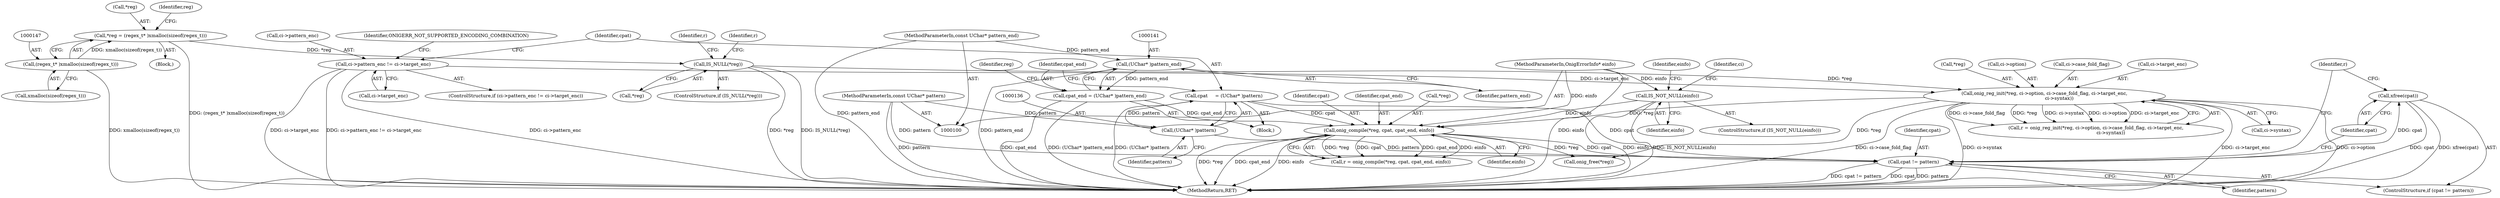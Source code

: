 digraph "0_oniguruma_0f7f61ed1b7b697e283e37bd2d731d0bd57adb55@API" {
"1000208" [label="(Call,xfree(cpat))"];
"1000205" [label="(Call,cpat != pattern)"];
"1000184" [label="(Call,onig_compile(*reg, cpat, cpat_end, einfo))"];
"1000162" [label="(Call,onig_reg_init(*reg, ci->option, ci->case_fold_flag, ci->target_enc,\n                    ci->syntax))"];
"1000152" [label="(Call,IS_NULL(*reg))"];
"1000143" [label="(Call,*reg = (regex_t* )xmalloc(sizeof(regex_t)))"];
"1000146" [label="(Call,(regex_t* )xmalloc(sizeof(regex_t)))"];
"1000121" [label="(Call,ci->pattern_enc != ci->target_enc)"];
"1000133" [label="(Call,cpat     = (UChar* )pattern)"];
"1000135" [label="(Call,(UChar* )pattern)"];
"1000102" [label="(MethodParameterIn,const UChar* pattern)"];
"1000138" [label="(Call,cpat_end = (UChar* )pattern_end)"];
"1000140" [label="(Call,(UChar* )pattern_end)"];
"1000103" [label="(MethodParameterIn,const UChar* pattern_end)"];
"1000111" [label="(Call,IS_NOT_NULL(einfo))"];
"1000105" [label="(MethodParameterIn,OnigErrorInfo* einfo)"];
"1000121" [label="(Call,ci->pattern_enc != ci->target_enc)"];
"1000160" [label="(Call,r = onig_reg_init(*reg, ci->option, ci->case_fold_flag, ci->target_enc,\n                    ci->syntax))"];
"1000138" [label="(Call,cpat_end = (UChar* )pattern_end)"];
"1000206" [label="(Identifier,cpat)"];
"1000208" [label="(Call,xfree(cpat))"];
"1000204" [label="(ControlStructure,if (cpat != pattern))"];
"1000153" [label="(Call,*reg)"];
"1000110" [label="(ControlStructure,if (IS_NOT_NULL(einfo)))"];
"1000185" [label="(Call,*reg)"];
"1000157" [label="(Identifier,r)"];
"1000151" [label="(ControlStructure,if (IS_NULL(*reg)))"];
"1000211" [label="(Identifier,r)"];
"1000187" [label="(Identifier,cpat)"];
"1000148" [label="(Call,xmalloc(sizeof(regex_t)))"];
"1000145" [label="(Identifier,reg)"];
"1000132" [label="(Block,)"];
"1000106" [label="(Block,)"];
"1000130" [label="(Identifier,ONIGERR_NOT_SUPPORTED_ENCODING_COMBINATION)"];
"1000105" [label="(MethodParameterIn,OnigErrorInfo* einfo)"];
"1000168" [label="(Call,ci->case_fold_flag)"];
"1000146" [label="(Call,(regex_t* )xmalloc(sizeof(regex_t)))"];
"1000140" [label="(Call,(UChar* )pattern_end)"];
"1000103" [label="(MethodParameterIn,const UChar* pattern_end)"];
"1000162" [label="(Call,onig_reg_init(*reg, ci->option, ci->case_fold_flag, ci->target_enc,\n                    ci->syntax))"];
"1000196" [label="(Call,onig_free(*reg))"];
"1000171" [label="(Call,ci->target_enc)"];
"1000115" [label="(Identifier,einfo)"];
"1000122" [label="(Call,ci->pattern_enc)"];
"1000161" [label="(Identifier,r)"];
"1000137" [label="(Identifier,pattern)"];
"1000135" [label="(Call,(UChar* )pattern)"];
"1000112" [label="(Identifier,einfo)"];
"1000205" [label="(Call,cpat != pattern)"];
"1000209" [label="(Identifier,cpat)"];
"1000111" [label="(Call,IS_NOT_NULL(einfo))"];
"1000102" [label="(MethodParameterIn,const UChar* pattern)"];
"1000212" [label="(MethodReturn,RET)"];
"1000174" [label="(Call,ci->syntax)"];
"1000133" [label="(Call,cpat     = (UChar* )pattern)"];
"1000188" [label="(Identifier,cpat_end)"];
"1000144" [label="(Call,*reg)"];
"1000184" [label="(Call,onig_compile(*reg, cpat, cpat_end, einfo))"];
"1000120" [label="(ControlStructure,if (ci->pattern_enc != ci->target_enc))"];
"1000139" [label="(Identifier,cpat_end)"];
"1000142" [label="(Identifier,pattern_end)"];
"1000163" [label="(Call,*reg)"];
"1000154" [label="(Identifier,reg)"];
"1000182" [label="(Call,r = onig_compile(*reg, cpat, cpat_end, einfo))"];
"1000123" [label="(Identifier,ci)"];
"1000152" [label="(Call,IS_NULL(*reg))"];
"1000165" [label="(Call,ci->option)"];
"1000189" [label="(Identifier,einfo)"];
"1000143" [label="(Call,*reg = (regex_t* )xmalloc(sizeof(regex_t)))"];
"1000125" [label="(Call,ci->target_enc)"];
"1000207" [label="(Identifier,pattern)"];
"1000134" [label="(Identifier,cpat)"];
"1000208" -> "1000204"  [label="AST: "];
"1000208" -> "1000209"  [label="CFG: "];
"1000209" -> "1000208"  [label="AST: "];
"1000211" -> "1000208"  [label="CFG: "];
"1000208" -> "1000212"  [label="DDG: cpat"];
"1000208" -> "1000212"  [label="DDG: xfree(cpat)"];
"1000205" -> "1000208"  [label="DDG: cpat"];
"1000205" -> "1000204"  [label="AST: "];
"1000205" -> "1000207"  [label="CFG: "];
"1000206" -> "1000205"  [label="AST: "];
"1000207" -> "1000205"  [label="AST: "];
"1000209" -> "1000205"  [label="CFG: "];
"1000211" -> "1000205"  [label="CFG: "];
"1000205" -> "1000212"  [label="DDG: cpat"];
"1000205" -> "1000212"  [label="DDG: pattern"];
"1000205" -> "1000212"  [label="DDG: cpat != pattern"];
"1000184" -> "1000205"  [label="DDG: cpat"];
"1000133" -> "1000205"  [label="DDG: cpat"];
"1000135" -> "1000205"  [label="DDG: pattern"];
"1000102" -> "1000205"  [label="DDG: pattern"];
"1000184" -> "1000182"  [label="AST: "];
"1000184" -> "1000189"  [label="CFG: "];
"1000185" -> "1000184"  [label="AST: "];
"1000187" -> "1000184"  [label="AST: "];
"1000188" -> "1000184"  [label="AST: "];
"1000189" -> "1000184"  [label="AST: "];
"1000182" -> "1000184"  [label="CFG: "];
"1000184" -> "1000212"  [label="DDG: *reg"];
"1000184" -> "1000212"  [label="DDG: cpat_end"];
"1000184" -> "1000212"  [label="DDG: einfo"];
"1000184" -> "1000182"  [label="DDG: *reg"];
"1000184" -> "1000182"  [label="DDG: cpat"];
"1000184" -> "1000182"  [label="DDG: cpat_end"];
"1000184" -> "1000182"  [label="DDG: einfo"];
"1000162" -> "1000184"  [label="DDG: *reg"];
"1000133" -> "1000184"  [label="DDG: cpat"];
"1000138" -> "1000184"  [label="DDG: cpat_end"];
"1000111" -> "1000184"  [label="DDG: einfo"];
"1000105" -> "1000184"  [label="DDG: einfo"];
"1000184" -> "1000196"  [label="DDG: *reg"];
"1000162" -> "1000160"  [label="AST: "];
"1000162" -> "1000174"  [label="CFG: "];
"1000163" -> "1000162"  [label="AST: "];
"1000165" -> "1000162"  [label="AST: "];
"1000168" -> "1000162"  [label="AST: "];
"1000171" -> "1000162"  [label="AST: "];
"1000174" -> "1000162"  [label="AST: "];
"1000160" -> "1000162"  [label="CFG: "];
"1000162" -> "1000212"  [label="DDG: ci->case_fold_flag"];
"1000162" -> "1000212"  [label="DDG: ci->syntax"];
"1000162" -> "1000212"  [label="DDG: ci->target_enc"];
"1000162" -> "1000212"  [label="DDG: ci->option"];
"1000162" -> "1000160"  [label="DDG: ci->case_fold_flag"];
"1000162" -> "1000160"  [label="DDG: *reg"];
"1000162" -> "1000160"  [label="DDG: ci->syntax"];
"1000162" -> "1000160"  [label="DDG: ci->option"];
"1000162" -> "1000160"  [label="DDG: ci->target_enc"];
"1000152" -> "1000162"  [label="DDG: *reg"];
"1000121" -> "1000162"  [label="DDG: ci->target_enc"];
"1000162" -> "1000196"  [label="DDG: *reg"];
"1000152" -> "1000151"  [label="AST: "];
"1000152" -> "1000153"  [label="CFG: "];
"1000153" -> "1000152"  [label="AST: "];
"1000157" -> "1000152"  [label="CFG: "];
"1000161" -> "1000152"  [label="CFG: "];
"1000152" -> "1000212"  [label="DDG: IS_NULL(*reg)"];
"1000152" -> "1000212"  [label="DDG: *reg"];
"1000143" -> "1000152"  [label="DDG: *reg"];
"1000143" -> "1000106"  [label="AST: "];
"1000143" -> "1000146"  [label="CFG: "];
"1000144" -> "1000143"  [label="AST: "];
"1000146" -> "1000143"  [label="AST: "];
"1000154" -> "1000143"  [label="CFG: "];
"1000143" -> "1000212"  [label="DDG: (regex_t* )xmalloc(sizeof(regex_t))"];
"1000146" -> "1000143"  [label="DDG: xmalloc(sizeof(regex_t))"];
"1000146" -> "1000148"  [label="CFG: "];
"1000147" -> "1000146"  [label="AST: "];
"1000148" -> "1000146"  [label="AST: "];
"1000146" -> "1000212"  [label="DDG: xmalloc(sizeof(regex_t))"];
"1000121" -> "1000120"  [label="AST: "];
"1000121" -> "1000125"  [label="CFG: "];
"1000122" -> "1000121"  [label="AST: "];
"1000125" -> "1000121"  [label="AST: "];
"1000130" -> "1000121"  [label="CFG: "];
"1000134" -> "1000121"  [label="CFG: "];
"1000121" -> "1000212"  [label="DDG: ci->target_enc"];
"1000121" -> "1000212"  [label="DDG: ci->pattern_enc != ci->target_enc"];
"1000121" -> "1000212"  [label="DDG: ci->pattern_enc"];
"1000133" -> "1000132"  [label="AST: "];
"1000133" -> "1000135"  [label="CFG: "];
"1000134" -> "1000133"  [label="AST: "];
"1000135" -> "1000133"  [label="AST: "];
"1000139" -> "1000133"  [label="CFG: "];
"1000133" -> "1000212"  [label="DDG: (UChar* )pattern"];
"1000135" -> "1000133"  [label="DDG: pattern"];
"1000135" -> "1000137"  [label="CFG: "];
"1000136" -> "1000135"  [label="AST: "];
"1000137" -> "1000135"  [label="AST: "];
"1000102" -> "1000135"  [label="DDG: pattern"];
"1000102" -> "1000100"  [label="AST: "];
"1000102" -> "1000212"  [label="DDG: pattern"];
"1000138" -> "1000132"  [label="AST: "];
"1000138" -> "1000140"  [label="CFG: "];
"1000139" -> "1000138"  [label="AST: "];
"1000140" -> "1000138"  [label="AST: "];
"1000145" -> "1000138"  [label="CFG: "];
"1000138" -> "1000212"  [label="DDG: cpat_end"];
"1000138" -> "1000212"  [label="DDG: (UChar* )pattern_end"];
"1000140" -> "1000138"  [label="DDG: pattern_end"];
"1000140" -> "1000142"  [label="CFG: "];
"1000141" -> "1000140"  [label="AST: "];
"1000142" -> "1000140"  [label="AST: "];
"1000140" -> "1000212"  [label="DDG: pattern_end"];
"1000103" -> "1000140"  [label="DDG: pattern_end"];
"1000103" -> "1000100"  [label="AST: "];
"1000103" -> "1000212"  [label="DDG: pattern_end"];
"1000111" -> "1000110"  [label="AST: "];
"1000111" -> "1000112"  [label="CFG: "];
"1000112" -> "1000111"  [label="AST: "];
"1000115" -> "1000111"  [label="CFG: "];
"1000123" -> "1000111"  [label="CFG: "];
"1000111" -> "1000212"  [label="DDG: einfo"];
"1000111" -> "1000212"  [label="DDG: IS_NOT_NULL(einfo)"];
"1000105" -> "1000111"  [label="DDG: einfo"];
"1000105" -> "1000100"  [label="AST: "];
"1000105" -> "1000212"  [label="DDG: einfo"];
}
